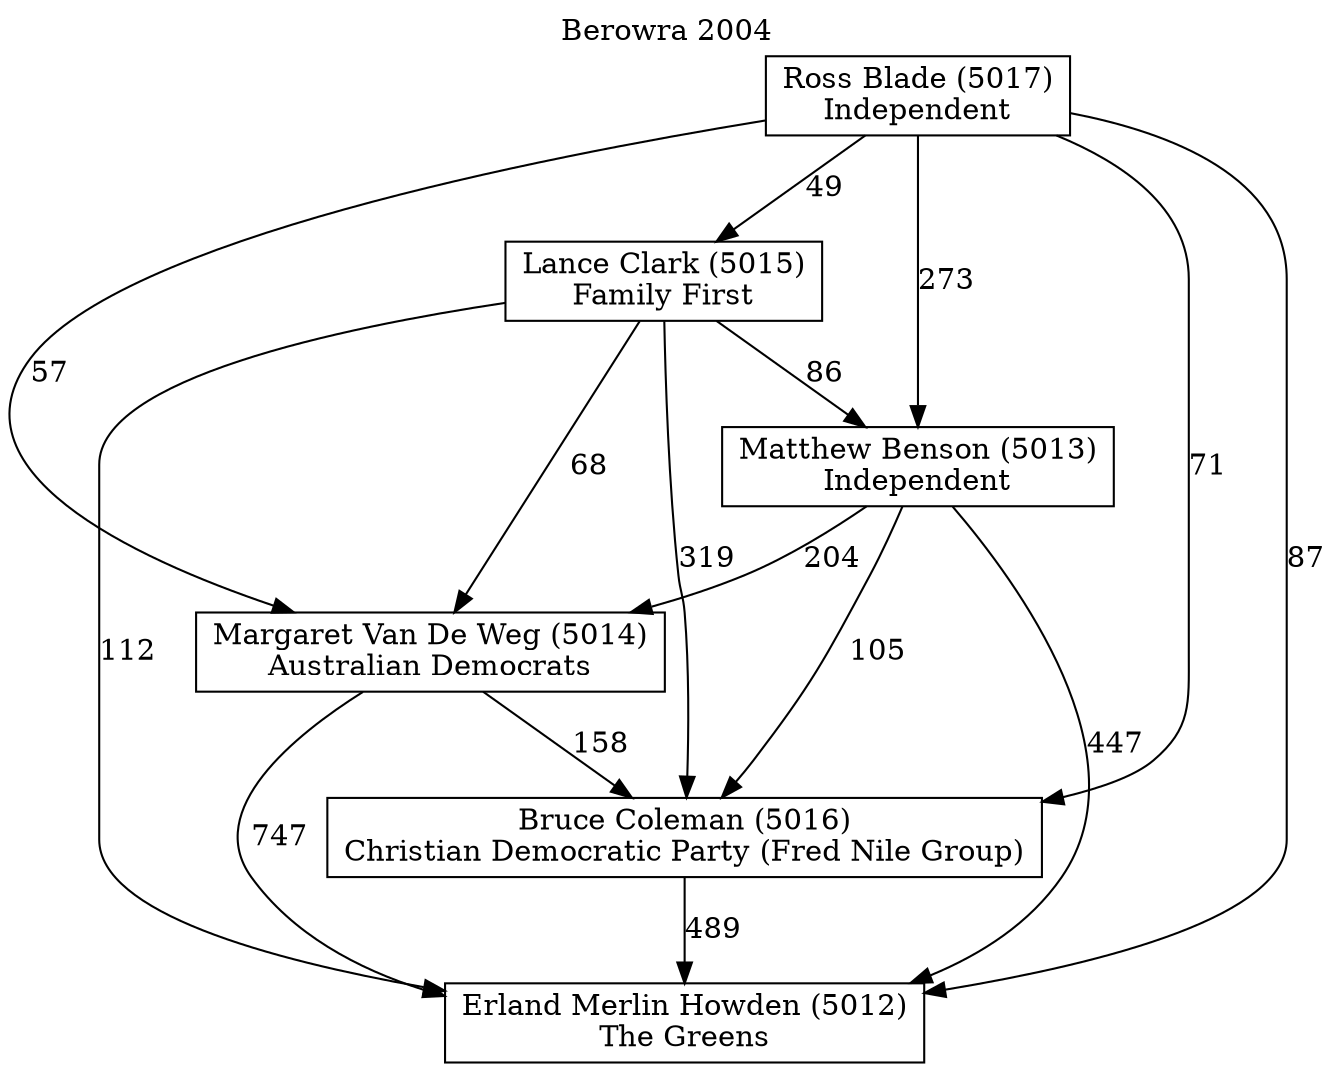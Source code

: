 // House preference flow
digraph "Erland Merlin Howden (5012)_Berowra_2004" {
	graph [label="Berowra 2004" labelloc=t mclimit=10]
	node [shape=box]
	"Bruce Coleman (5016)" [label="Bruce Coleman (5016)
Christian Democratic Party (Fred Nile Group)"]
	"Erland Merlin Howden (5012)" [label="Erland Merlin Howden (5012)
The Greens"]
	"Lance Clark (5015)" [label="Lance Clark (5015)
Family First"]
	"Margaret Van De Weg (5014)" [label="Margaret Van De Weg (5014)
Australian Democrats"]
	"Matthew Benson (5013)" [label="Matthew Benson (5013)
Independent"]
	"Ross Blade (5017)" [label="Ross Blade (5017)
Independent"]
	"Bruce Coleman (5016)" -> "Erland Merlin Howden (5012)" [label=489]
	"Lance Clark (5015)" -> "Bruce Coleman (5016)" [label=319]
	"Lance Clark (5015)" -> "Erland Merlin Howden (5012)" [label=112]
	"Lance Clark (5015)" -> "Margaret Van De Weg (5014)" [label=68]
	"Lance Clark (5015)" -> "Matthew Benson (5013)" [label=86]
	"Margaret Van De Weg (5014)" -> "Bruce Coleman (5016)" [label=158]
	"Margaret Van De Weg (5014)" -> "Erland Merlin Howden (5012)" [label=747]
	"Matthew Benson (5013)" -> "Bruce Coleman (5016)" [label=105]
	"Matthew Benson (5013)" -> "Erland Merlin Howden (5012)" [label=447]
	"Matthew Benson (5013)" -> "Margaret Van De Weg (5014)" [label=204]
	"Ross Blade (5017)" -> "Bruce Coleman (5016)" [label=71]
	"Ross Blade (5017)" -> "Erland Merlin Howden (5012)" [label=87]
	"Ross Blade (5017)" -> "Lance Clark (5015)" [label=49]
	"Ross Blade (5017)" -> "Margaret Van De Weg (5014)" [label=57]
	"Ross Blade (5017)" -> "Matthew Benson (5013)" [label=273]
}

